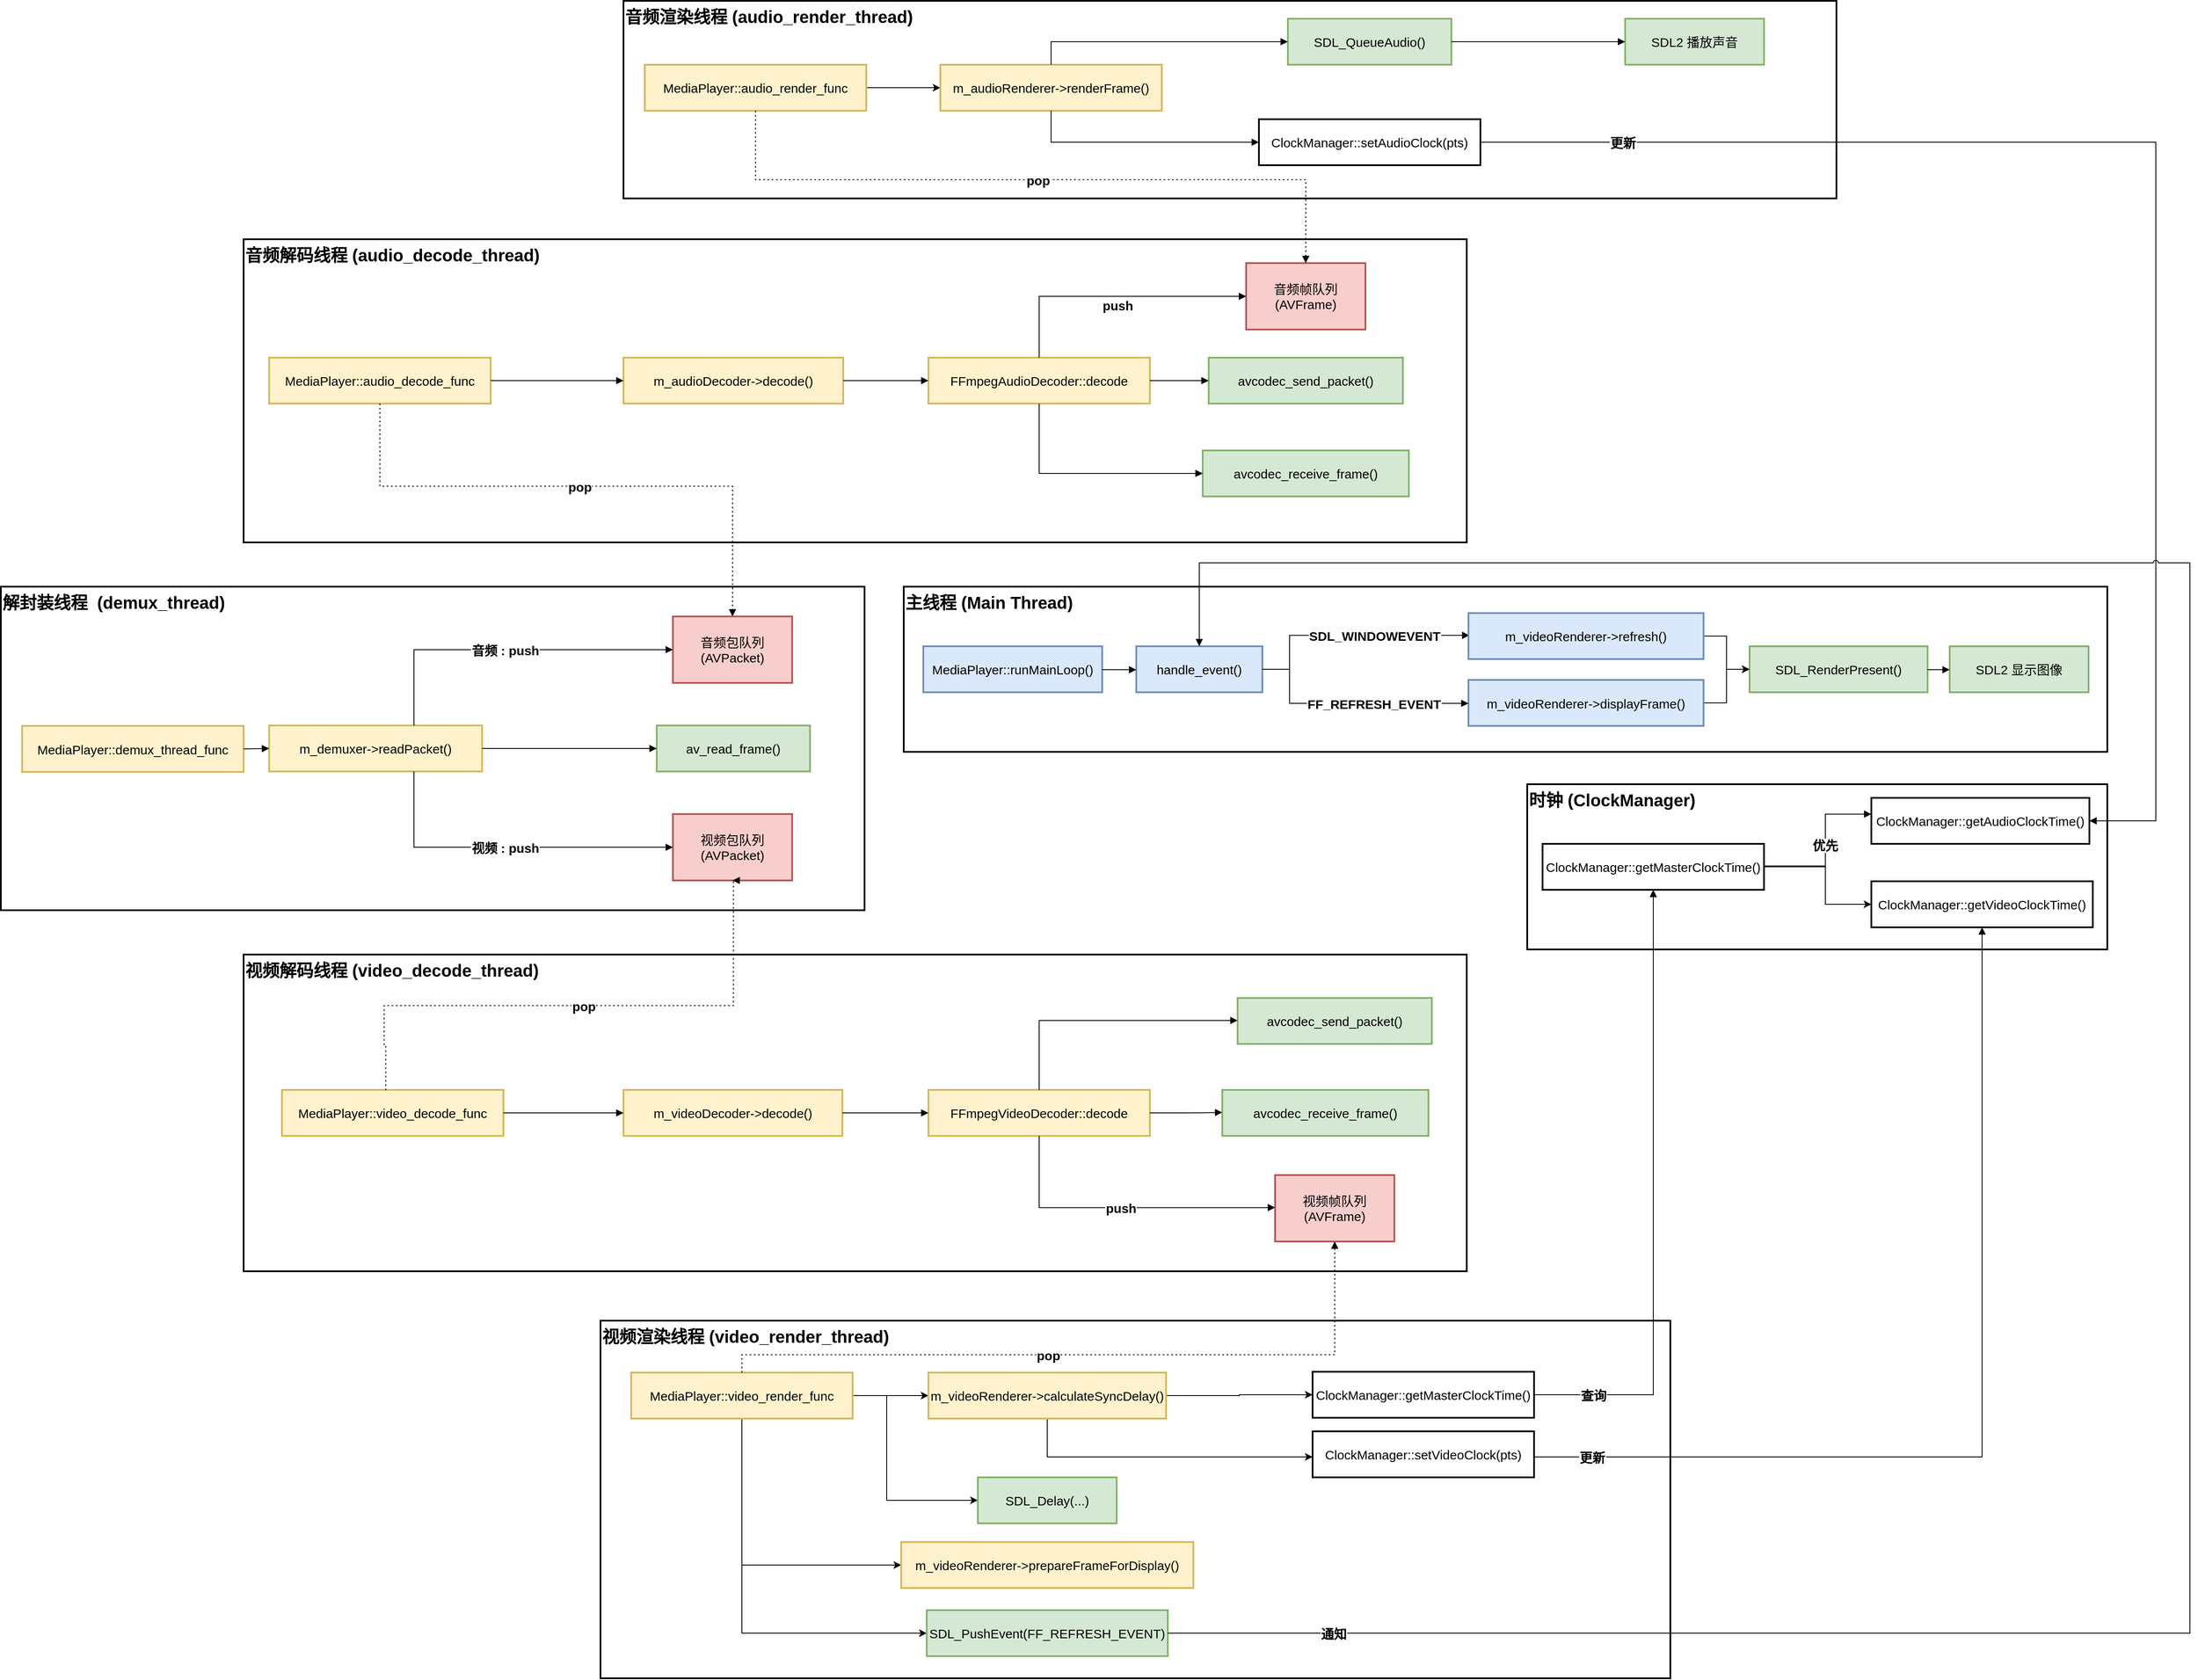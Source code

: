 <mxfile version="27.0.9">
  <diagram id="mOH2bGfiGYrDOPvBgQ04" name="第 1 页">
    <mxGraphModel dx="1678" dy="1018" grid="1" gridSize="10" guides="1" tooltips="1" connect="1" arrows="1" fold="1" page="1" pageScale="1" pageWidth="1654" pageHeight="1169" math="0" shadow="0">
      <root>
        <mxCell id="0" />
        <mxCell id="1" parent="0" />
        <mxCell id="Y9FA6-j31RlSqvjg9tpd-71" value="视频渲染线程 (video_render_thread)" style="whiteSpace=wrap;strokeWidth=2;fontStyle=1;align=left;verticalAlign=top;fontSize=20;" parent="1" vertex="1">
          <mxGeometry x="904" y="1640" width="1256" height="420" as="geometry" />
        </mxCell>
        <mxCell id="Y9FA6-j31RlSqvjg9tpd-69" value="时钟 (ClockManager)" style="whiteSpace=wrap;strokeWidth=2;fontStyle=1;align=left;verticalAlign=top;fontSize=20;" parent="1" vertex="1">
          <mxGeometry x="1992" y="1010" width="681" height="194" as="geometry" />
        </mxCell>
        <mxCell id="xBuwvO9kdHkT1dGFAZ6s-101" value="主线程 (Main Thread)" style="whiteSpace=wrap;strokeWidth=2;fontStyle=1;align=left;verticalAlign=top;fontSize=20;" vertex="1" parent="1">
          <mxGeometry x="1260" y="778" width="1413" height="194" as="geometry" />
        </mxCell>
        <mxCell id="Y9FA6-j31RlSqvjg9tpd-70" value="音频渲染线程 (audio_render_thread)" style="whiteSpace=wrap;strokeWidth=2;fontStyle=1;align=left;verticalAlign=top;fontSize=20;" parent="1" vertex="1">
          <mxGeometry x="931" y="90" width="1424" height="232" as="geometry" />
        </mxCell>
        <mxCell id="Y9FA6-j31RlSqvjg9tpd-72" value="音频解码线程 (audio_decode_thread)" style="whiteSpace=wrap;strokeWidth=2;align=left;verticalAlign=top;fontStyle=1;fontSize=20;" parent="1" vertex="1">
          <mxGeometry x="485" y="370" width="1436" height="356" as="geometry" />
        </mxCell>
        <mxCell id="Y9FA6-j31RlSqvjg9tpd-73" value="视频解码线程 (video_decode_thread)" style="whiteSpace=wrap;strokeWidth=2;fontStyle=1;align=left;verticalAlign=top;fontSize=20;" parent="1" vertex="1">
          <mxGeometry x="485" y="1210" width="1436" height="372" as="geometry" />
        </mxCell>
        <mxCell id="Y9FA6-j31RlSqvjg9tpd-74" value="解封装线程  (demux_thread)" style="whiteSpace=wrap;strokeWidth=2;align=left;verticalAlign=top;fontStyle=1;fontSize=20;" parent="1" vertex="1">
          <mxGeometry x="200" y="778" width="1014" height="380" as="geometry" />
        </mxCell>
        <mxCell id="Y9FA6-j31RlSqvjg9tpd-75" value="MediaPlayer::demux_thread_func" style="whiteSpace=wrap;strokeWidth=2;fontSize=15;fillColor=#fff2cc;strokeColor=#d6b656;" parent="1" vertex="1">
          <mxGeometry x="225" y="941.5" width="260" height="54" as="geometry" />
        </mxCell>
        <mxCell id="Y9FA6-j31RlSqvjg9tpd-76" value="m_demuxer-&gt;readPacket()" style="whiteSpace=wrap;strokeWidth=2;fontSize=15;fillColor=#fff2cc;strokeColor=#d6b656;" parent="1" vertex="1">
          <mxGeometry x="515" y="941" width="250" height="54" as="geometry" />
        </mxCell>
        <mxCell id="Y9FA6-j31RlSqvjg9tpd-77" value="音频包队列&#xa;(AVPacket)" style="whiteSpace=wrap;strokeWidth=2;fontSize=15;fillColor=#f8cecc;strokeColor=#b85450;" parent="1" vertex="1">
          <mxGeometry x="989" y="813" width="140" height="78" as="geometry" />
        </mxCell>
        <mxCell id="Y9FA6-j31RlSqvjg9tpd-78" value="av_read_frame()" style="whiteSpace=wrap;strokeWidth=2;fontSize=15;fillColor=#d5e8d4;strokeColor=#82b366;" parent="1" vertex="1">
          <mxGeometry x="970" y="941" width="180" height="54" as="geometry" />
        </mxCell>
        <mxCell id="Y9FA6-j31RlSqvjg9tpd-79" value="视频包队列&#xa;(AVPacket)" style="whiteSpace=wrap;strokeWidth=2;fontSize=15;fillColor=#f8cecc;strokeColor=#b85450;" parent="1" vertex="1">
          <mxGeometry x="989" y="1045" width="140" height="78" as="geometry" />
        </mxCell>
        <mxCell id="Y9FA6-j31RlSqvjg9tpd-80" value="MediaPlayer::video_decode_func" style="whiteSpace=wrap;strokeWidth=2;fontSize=15;fillColor=#fff2cc;strokeColor=#d6b656;" parent="1" vertex="1">
          <mxGeometry x="530" y="1369" width="260" height="54" as="geometry" />
        </mxCell>
        <mxCell id="Y9FA6-j31RlSqvjg9tpd-81" value="m_videoDecoder-&gt;decode()" style="whiteSpace=wrap;strokeWidth=2;fontSize=15;fillColor=#fff2cc;strokeColor=#d6b656;" parent="1" vertex="1">
          <mxGeometry x="931" y="1369" width="257" height="54" as="geometry" />
        </mxCell>
        <mxCell id="Y9FA6-j31RlSqvjg9tpd-82" value="FFmpegVideoDecoder::decode" style="whiteSpace=wrap;strokeWidth=2;fontSize=15;fillColor=#fff2cc;strokeColor=#d6b656;" parent="1" vertex="1">
          <mxGeometry x="1289" y="1369" width="260" height="54" as="geometry" />
        </mxCell>
        <mxCell id="Y9FA6-j31RlSqvjg9tpd-83" value="avcodec_send_packet()" style="whiteSpace=wrap;strokeWidth=2;fontSize=15;fillColor=#d5e8d4;strokeColor=#82b366;" parent="1" vertex="1">
          <mxGeometry x="1652" y="1261" width="228" height="54" as="geometry" />
        </mxCell>
        <mxCell id="Y9FA6-j31RlSqvjg9tpd-84" value="avcodec_receive_frame()" style="whiteSpace=wrap;strokeWidth=2;fontSize=15;fillColor=#d5e8d4;strokeColor=#82b366;" parent="1" vertex="1">
          <mxGeometry x="1634" y="1369" width="242" height="54" as="geometry" />
        </mxCell>
        <mxCell id="Y9FA6-j31RlSqvjg9tpd-85" value="视频帧队列&#xa;(AVFrame)" style="whiteSpace=wrap;strokeWidth=2;fontSize=15;fillColor=#f8cecc;strokeColor=#b85450;" parent="1" vertex="1">
          <mxGeometry x="1696" y="1469" width="140" height="78" as="geometry" />
        </mxCell>
        <mxCell id="Y9FA6-j31RlSqvjg9tpd-86" value="MediaPlayer::audio_decode_func" style="whiteSpace=wrap;strokeWidth=2;fontSize=15;fillColor=#fff2cc;strokeColor=#d6b656;" parent="1" vertex="1">
          <mxGeometry x="515" y="509" width="260" height="54" as="geometry" />
        </mxCell>
        <mxCell id="Y9FA6-j31RlSqvjg9tpd-87" value="m_audioDecoder-&gt;decode()" style="whiteSpace=wrap;strokeWidth=2;fontSize=15;fillColor=#fff2cc;strokeColor=#d6b656;" parent="1" vertex="1">
          <mxGeometry x="931" y="509" width="258" height="54" as="geometry" />
        </mxCell>
        <mxCell id="Y9FA6-j31RlSqvjg9tpd-88" value="FFmpegAudioDecoder::decode" style="whiteSpace=wrap;strokeWidth=2;fontSize=15;fillColor=#fff2cc;strokeColor=#d6b656;" parent="1" vertex="1">
          <mxGeometry x="1289" y="509" width="260" height="54" as="geometry" />
        </mxCell>
        <mxCell id="Y9FA6-j31RlSqvjg9tpd-89" value="avcodec_send_packet()" style="whiteSpace=wrap;strokeWidth=2;fontSize=15;fillColor=#d5e8d4;strokeColor=#82b366;" parent="1" vertex="1">
          <mxGeometry x="1618" y="509" width="228" height="54" as="geometry" />
        </mxCell>
        <mxCell id="Y9FA6-j31RlSqvjg9tpd-90" value="avcodec_receive_frame()" style="whiteSpace=wrap;strokeWidth=2;fontSize=15;fillColor=#d5e8d4;strokeColor=#82b366;" parent="1" vertex="1">
          <mxGeometry x="1611" y="618" width="242" height="54" as="geometry" />
        </mxCell>
        <mxCell id="Y9FA6-j31RlSqvjg9tpd-91" value="音频帧队列&#xa;(AVFrame)" style="whiteSpace=wrap;strokeWidth=2;fontSize=15;fillColor=#f8cecc;strokeColor=#b85450;" parent="1" vertex="1">
          <mxGeometry x="1662" y="398" width="140" height="78" as="geometry" />
        </mxCell>
        <mxCell id="xBuwvO9kdHkT1dGFAZ6s-90" style="edgeStyle=orthogonalEdgeStyle;rounded=0;orthogonalLoop=1;jettySize=auto;html=1;" edge="1" parent="1" source="Y9FA6-j31RlSqvjg9tpd-92" target="Y9FA6-j31RlSqvjg9tpd-93">
          <mxGeometry relative="1" as="geometry">
            <Array as="points">
              <mxPoint x="1240" y="1728" />
              <mxPoint x="1240" y="1728" />
            </Array>
          </mxGeometry>
        </mxCell>
        <mxCell id="xBuwvO9kdHkT1dGFAZ6s-97" style="edgeStyle=orthogonalEdgeStyle;rounded=0;orthogonalLoop=1;jettySize=auto;html=1;entryX=0;entryY=0.5;entryDx=0;entryDy=0;" edge="1" parent="1" source="Y9FA6-j31RlSqvjg9tpd-92" target="Y9FA6-j31RlSqvjg9tpd-95">
          <mxGeometry relative="1" as="geometry">
            <Array as="points">
              <mxPoint x="1240" y="1728" />
              <mxPoint x="1240" y="1851" />
            </Array>
          </mxGeometry>
        </mxCell>
        <mxCell id="xBuwvO9kdHkT1dGFAZ6s-99" style="edgeStyle=orthogonalEdgeStyle;rounded=0;orthogonalLoop=1;jettySize=auto;html=1;entryX=0;entryY=0.5;entryDx=0;entryDy=0;" edge="1" parent="1" source="Y9FA6-j31RlSqvjg9tpd-92" target="xBuwvO9kdHkT1dGFAZ6s-98">
          <mxGeometry relative="1" as="geometry">
            <Array as="points">
              <mxPoint x="1070" y="1927" />
            </Array>
          </mxGeometry>
        </mxCell>
        <mxCell id="xBuwvO9kdHkT1dGFAZ6s-100" style="edgeStyle=orthogonalEdgeStyle;rounded=0;orthogonalLoop=1;jettySize=auto;html=1;entryX=0;entryY=0.5;entryDx=0;entryDy=0;" edge="1" parent="1" source="Y9FA6-j31RlSqvjg9tpd-92" target="Y9FA6-j31RlSqvjg9tpd-97">
          <mxGeometry relative="1" as="geometry">
            <Array as="points">
              <mxPoint x="1070" y="2007" />
            </Array>
          </mxGeometry>
        </mxCell>
        <mxCell id="Y9FA6-j31RlSqvjg9tpd-92" value="MediaPlayer::video_render_func" style="whiteSpace=wrap;strokeWidth=2;fontSize=15;fillColor=#fff2cc;strokeColor=#d6b656;" parent="1" vertex="1">
          <mxGeometry x="940" y="1701" width="260" height="54" as="geometry" />
        </mxCell>
        <mxCell id="xBuwvO9kdHkT1dGFAZ6s-94" style="edgeStyle=orthogonalEdgeStyle;rounded=0;orthogonalLoop=1;jettySize=auto;html=1;" edge="1" parent="1" source="Y9FA6-j31RlSqvjg9tpd-93" target="xBuwvO9kdHkT1dGFAZ6s-86">
          <mxGeometry relative="1" as="geometry">
            <Array as="points">
              <mxPoint x="1429" y="1800" />
            </Array>
          </mxGeometry>
        </mxCell>
        <mxCell id="xBuwvO9kdHkT1dGFAZ6s-126" style="edgeStyle=orthogonalEdgeStyle;rounded=0;orthogonalLoop=1;jettySize=auto;html=1;" edge="1" parent="1" source="Y9FA6-j31RlSqvjg9tpd-93" target="Y9FA6-j31RlSqvjg9tpd-94">
          <mxGeometry relative="1" as="geometry" />
        </mxCell>
        <mxCell id="Y9FA6-j31RlSqvjg9tpd-93" value="m_videoRenderer-&gt;calculateSyncDelay()" style="whiteSpace=wrap;strokeWidth=2;fontSize=15;fillColor=#fff2cc;strokeColor=#d6b656;" parent="1" vertex="1">
          <mxGeometry x="1289" y="1701" width="279" height="54" as="geometry" />
        </mxCell>
        <mxCell id="Y9FA6-j31RlSqvjg9tpd-94" value="ClockManager::getMasterClockTime()" style="whiteSpace=wrap;strokeWidth=2;fontSize=15;" parent="1" vertex="1">
          <mxGeometry x="1740" y="1700" width="260" height="54" as="geometry" />
        </mxCell>
        <mxCell id="Y9FA6-j31RlSqvjg9tpd-95" value="SDL_Delay(...)" style="whiteSpace=wrap;strokeWidth=2;fontSize=15;fillColor=#d5e8d4;strokeColor=#82b366;" parent="1" vertex="1">
          <mxGeometry x="1347" y="1824" width="163" height="54" as="geometry" />
        </mxCell>
        <mxCell id="Y9FA6-j31RlSqvjg9tpd-96" value="SDL_RenderPresent()" style="whiteSpace=wrap;strokeWidth=2;fontSize=15;fillColor=#d5e8d4;strokeColor=#82b366;" parent="1" vertex="1">
          <mxGeometry x="2253" y="848" width="209" height="54" as="geometry" />
        </mxCell>
        <mxCell id="Y9FA6-j31RlSqvjg9tpd-97" value="SDL_PushEvent(FF_REFRESH_EVENT)" style="whiteSpace=wrap;strokeWidth=2;fontSize=15;fillColor=#d5e8d4;strokeColor=#82b366;" parent="1" vertex="1">
          <mxGeometry x="1287" y="1980" width="283" height="54" as="geometry" />
        </mxCell>
        <mxCell id="Y9FA6-j31RlSqvjg9tpd-98" value="SDL2 显示图像" style="whiteSpace=wrap;strokeWidth=2;fontSize=15;fillColor=#d5e8d4;strokeColor=#82b366;" parent="1" vertex="1">
          <mxGeometry x="2488" y="848" width="163" height="54" as="geometry" />
        </mxCell>
        <mxCell id="Y9FA6-j31RlSqvjg9tpd-139" style="edgeStyle=orthogonalEdgeStyle;rounded=0;orthogonalLoop=1;jettySize=auto;html=1;" parent="1" source="Y9FA6-j31RlSqvjg9tpd-99" target="Y9FA6-j31RlSqvjg9tpd-100" edge="1">
          <mxGeometry relative="1" as="geometry" />
        </mxCell>
        <mxCell id="Y9FA6-j31RlSqvjg9tpd-99" value="MediaPlayer::audio_render_func" style="whiteSpace=wrap;strokeWidth=2;fontSize=15;fillColor=#fff2cc;strokeColor=#d6b656;" parent="1" vertex="1">
          <mxGeometry x="956" y="165" width="260" height="54" as="geometry" />
        </mxCell>
        <mxCell id="Y9FA6-j31RlSqvjg9tpd-100" value="m_audioRenderer-&gt;renderFrame()" style="whiteSpace=wrap;strokeWidth=2;fontSize=15;fillColor=#fff2cc;strokeColor=#d6b656;" parent="1" vertex="1">
          <mxGeometry x="1303" y="165" width="260" height="54" as="geometry" />
        </mxCell>
        <mxCell id="Y9FA6-j31RlSqvjg9tpd-101" value="ClockManager::setAudioClock(pts)" style="whiteSpace=wrap;strokeWidth=2;fontSize=15;" parent="1" vertex="1">
          <mxGeometry x="1677" y="229" width="260" height="54" as="geometry" />
        </mxCell>
        <mxCell id="Y9FA6-j31RlSqvjg9tpd-102" value="SDL_QueueAudio()" style="whiteSpace=wrap;strokeWidth=2;fontSize=15;fillColor=#d5e8d4;strokeColor=#82b366;" parent="1" vertex="1">
          <mxGeometry x="1711" y="111" width="192" height="54" as="geometry" />
        </mxCell>
        <mxCell id="Y9FA6-j31RlSqvjg9tpd-103" value="SDL2 播放声音" style="whiteSpace=wrap;strokeWidth=2;fontSize=15;fillColor=#d5e8d4;strokeColor=#82b366;" parent="1" vertex="1">
          <mxGeometry x="2107" y="111" width="163" height="54" as="geometry" />
        </mxCell>
        <mxCell id="xBuwvO9kdHkT1dGFAZ6s-123" style="edgeStyle=orthogonalEdgeStyle;rounded=0;orthogonalLoop=1;jettySize=auto;html=1;" edge="1" parent="1" source="Y9FA6-j31RlSqvjg9tpd-104" target="xBuwvO9kdHkT1dGFAZ6s-89">
          <mxGeometry relative="1" as="geometry">
            <Array as="points">
              <mxPoint x="2342" y="1107" />
              <mxPoint x="2342" y="1151" />
            </Array>
          </mxGeometry>
        </mxCell>
        <mxCell id="Y9FA6-j31RlSqvjg9tpd-104" value="ClockManager::getMasterClockTime()" style="whiteSpace=wrap;strokeWidth=2;fontSize=15;" parent="1" vertex="1">
          <mxGeometry x="2010" y="1080" width="260" height="54" as="geometry" />
        </mxCell>
        <mxCell id="Y9FA6-j31RlSqvjg9tpd-105" value="ClockManager::getAudioClockTime()" style="whiteSpace=wrap;strokeWidth=2;fontSize=15;" parent="1" vertex="1">
          <mxGeometry x="2396" y="1026" width="256" height="54" as="geometry" />
        </mxCell>
        <mxCell id="Y9FA6-j31RlSqvjg9tpd-106" value="" style="curved=1;startArrow=none;endArrow=block;exitX=1;exitY=0.5;entryX=0;entryY=0.5;rounded=0;" parent="1" source="Y9FA6-j31RlSqvjg9tpd-75" target="Y9FA6-j31RlSqvjg9tpd-76" edge="1">
          <mxGeometry relative="1" as="geometry">
            <Array as="points" />
          </mxGeometry>
        </mxCell>
        <mxCell id="Y9FA6-j31RlSqvjg9tpd-107" value="音频 : push" style="startArrow=none;endArrow=block;exitX=0.68;exitY=0;entryX=0;entryY=0.5;rounded=0;fontSize=15;fontStyle=1;edgeStyle=orthogonalEdgeStyle;" parent="1" source="Y9FA6-j31RlSqvjg9tpd-76" target="Y9FA6-j31RlSqvjg9tpd-77" edge="1">
          <mxGeometry relative="1" as="geometry" />
        </mxCell>
        <mxCell id="Y9FA6-j31RlSqvjg9tpd-108" value="" style="curved=1;startArrow=none;endArrow=block;exitX=1;exitY=0.5;entryX=0;entryY=0.5;rounded=0;" parent="1" source="Y9FA6-j31RlSqvjg9tpd-76" target="Y9FA6-j31RlSqvjg9tpd-78" edge="1">
          <mxGeometry relative="1" as="geometry">
            <Array as="points" />
          </mxGeometry>
        </mxCell>
        <mxCell id="Y9FA6-j31RlSqvjg9tpd-109" value="视频 : push" style="startArrow=none;endArrow=block;exitX=0.68;exitY=1;entryX=0;entryY=0.5;rounded=0;fontSize=15;fontStyle=1;edgeStyle=orthogonalEdgeStyle;" parent="1" source="Y9FA6-j31RlSqvjg9tpd-76" target="Y9FA6-j31RlSqvjg9tpd-79" edge="1">
          <mxGeometry relative="1" as="geometry" />
        </mxCell>
        <mxCell id="Y9FA6-j31RlSqvjg9tpd-110" value="pop" style="dashed=1;dashPattern=2 3;startArrow=none;endArrow=block;exitX=0.469;exitY=0.007;entryX=0.5;entryY=1;rounded=0;edgeStyle=orthogonalEdgeStyle;strokeWidth=1;entryDx=0;entryDy=0;fontSize=15;fontStyle=1;exitDx=0;exitDy=0;exitPerimeter=0;" parent="1" source="Y9FA6-j31RlSqvjg9tpd-80" target="Y9FA6-j31RlSqvjg9tpd-79" edge="1">
          <mxGeometry x="0.019" relative="1" as="geometry">
            <Array as="points">
              <mxPoint x="652" y="1317" />
              <mxPoint x="650" y="1317" />
              <mxPoint x="650" y="1270" />
              <mxPoint x="1060" y="1270" />
            </Array>
            <mxPoint as="offset" />
          </mxGeometry>
        </mxCell>
        <mxCell id="Y9FA6-j31RlSqvjg9tpd-111" value="" style="startArrow=none;endArrow=block;exitX=1;exitY=0.5;entryX=0;entryY=0.5;rounded=0;exitDx=0;exitDy=0;edgeStyle=orthogonalEdgeStyle;" parent="1" source="Y9FA6-j31RlSqvjg9tpd-80" target="Y9FA6-j31RlSqvjg9tpd-81" edge="1">
          <mxGeometry relative="1" as="geometry" />
        </mxCell>
        <mxCell id="Y9FA6-j31RlSqvjg9tpd-112" value="" style="curved=1;startArrow=none;endArrow=block;exitX=1;exitY=0.5;entryX=0;entryY=0.5;rounded=0;" parent="1" source="Y9FA6-j31RlSqvjg9tpd-81" target="Y9FA6-j31RlSqvjg9tpd-82" edge="1">
          <mxGeometry relative="1" as="geometry">
            <Array as="points" />
          </mxGeometry>
        </mxCell>
        <mxCell id="Y9FA6-j31RlSqvjg9tpd-113" value="" style="startArrow=none;endArrow=block;exitX=0.5;exitY=0;entryX=0;entryY=0.49;rounded=0;edgeStyle=orthogonalEdgeStyle;exitDx=0;exitDy=0;" parent="1" source="Y9FA6-j31RlSqvjg9tpd-82" target="Y9FA6-j31RlSqvjg9tpd-83" edge="1">
          <mxGeometry relative="1" as="geometry" />
        </mxCell>
        <mxCell id="Y9FA6-j31RlSqvjg9tpd-114" value="" style="startArrow=none;endArrow=block;exitX=1;exitY=0.5;entryX=0;entryY=0.49;rounded=0;edgeStyle=orthogonalEdgeStyle;exitDx=0;exitDy=0;" parent="1" source="Y9FA6-j31RlSqvjg9tpd-82" target="Y9FA6-j31RlSqvjg9tpd-84" edge="1">
          <mxGeometry relative="1" as="geometry" />
        </mxCell>
        <mxCell id="Y9FA6-j31RlSqvjg9tpd-115" value="push" style="startArrow=none;endArrow=block;exitX=0.5;exitY=1;entryX=0;entryY=0.49;rounded=0;fontSize=15;fontStyle=1;edgeStyle=orthogonalEdgeStyle;exitDx=0;exitDy=0;" parent="1" source="Y9FA6-j31RlSqvjg9tpd-82" target="Y9FA6-j31RlSqvjg9tpd-85" edge="1">
          <mxGeometry relative="1" as="geometry" />
        </mxCell>
        <mxCell id="Y9FA6-j31RlSqvjg9tpd-116" value="pop" style="dashed=1;dashPattern=2 3;startArrow=none;endArrow=block;exitX=0.5;exitY=1;rounded=0;edgeStyle=orthogonalEdgeStyle;strokeWidth=1;exitDx=0;exitDy=0;fontSize=15;fontStyle=1" parent="1" source="Y9FA6-j31RlSqvjg9tpd-86" target="Y9FA6-j31RlSqvjg9tpd-77" edge="1">
          <mxGeometry relative="1" as="geometry">
            <Array as="points">
              <mxPoint x="645" y="660" />
              <mxPoint x="1059" y="660" />
            </Array>
          </mxGeometry>
        </mxCell>
        <mxCell id="Y9FA6-j31RlSqvjg9tpd-117" value="" style="curved=1;startArrow=none;endArrow=block;exitX=1;exitY=0.5;entryX=0;entryY=0.5;rounded=0;exitDx=0;exitDy=0;" parent="1" source="Y9FA6-j31RlSqvjg9tpd-86" target="Y9FA6-j31RlSqvjg9tpd-87" edge="1">
          <mxGeometry relative="1" as="geometry">
            <Array as="points">
              <mxPoint x="837" y="536" />
            </Array>
          </mxGeometry>
        </mxCell>
        <mxCell id="Y9FA6-j31RlSqvjg9tpd-118" value="" style="curved=1;startArrow=none;endArrow=block;exitX=1;exitY=0.5;entryX=0;entryY=0.5;rounded=0;" parent="1" source="Y9FA6-j31RlSqvjg9tpd-87" target="Y9FA6-j31RlSqvjg9tpd-88" edge="1">
          <mxGeometry relative="1" as="geometry">
            <Array as="points" />
          </mxGeometry>
        </mxCell>
        <mxCell id="Y9FA6-j31RlSqvjg9tpd-119" value="" style="curved=1;startArrow=none;endArrow=block;exitX=1;exitY=0.5;entryX=0;entryY=0.5;rounded=0;exitDx=0;exitDy=0;" parent="1" source="Y9FA6-j31RlSqvjg9tpd-88" target="Y9FA6-j31RlSqvjg9tpd-89" edge="1">
          <mxGeometry relative="1" as="geometry">
            <Array as="points" />
          </mxGeometry>
        </mxCell>
        <mxCell id="Y9FA6-j31RlSqvjg9tpd-120" value="" style="startArrow=none;endArrow=block;exitX=0.5;exitY=1;entryX=0;entryY=0.5;rounded=0;exitDx=0;exitDy=0;edgeStyle=orthogonalEdgeStyle;" parent="1" source="Y9FA6-j31RlSqvjg9tpd-88" target="Y9FA6-j31RlSqvjg9tpd-90" edge="1">
          <mxGeometry relative="1" as="geometry" />
        </mxCell>
        <mxCell id="Y9FA6-j31RlSqvjg9tpd-121" value="push" style="startArrow=none;endArrow=block;exitX=0.5;exitY=0;entryX=0;entryY=0.5;rounded=0;exitDx=0;exitDy=0;fontSize=15;fontStyle=1;edgeStyle=orthogonalEdgeStyle;" parent="1" source="Y9FA6-j31RlSqvjg9tpd-88" target="Y9FA6-j31RlSqvjg9tpd-91" edge="1">
          <mxGeometry x="0.044" y="-10" relative="1" as="geometry">
            <mxPoint as="offset" />
          </mxGeometry>
        </mxCell>
        <mxCell id="Y9FA6-j31RlSqvjg9tpd-122" value="pop" style="dashed=1;dashPattern=2 3;startArrow=none;endArrow=block;exitX=0.5;exitY=0;entryX=0.5;entryY=1;rounded=0;fontSize=15;fontStyle=1;edgeStyle=orthogonalEdgeStyle;exitDx=0;exitDy=0;entryDx=0;entryDy=0;" parent="1" source="Y9FA6-j31RlSqvjg9tpd-92" target="Y9FA6-j31RlSqvjg9tpd-85" edge="1">
          <mxGeometry x="-0.103" relative="1" as="geometry">
            <Array as="points">
              <mxPoint x="1070" y="1680" />
              <mxPoint x="1766" y="1680" />
            </Array>
            <mxPoint as="offset" />
          </mxGeometry>
        </mxCell>
        <mxCell id="Y9FA6-j31RlSqvjg9tpd-128" value="" style="curved=1;startArrow=none;endArrow=block;exitX=1;exitY=0.51;entryX=0;entryY=0.51;rounded=0;" parent="1" source="Y9FA6-j31RlSqvjg9tpd-96" target="Y9FA6-j31RlSqvjg9tpd-98" edge="1">
          <mxGeometry relative="1" as="geometry">
            <Array as="points" />
          </mxGeometry>
        </mxCell>
        <mxCell id="Y9FA6-j31RlSqvjg9tpd-129" value="pop" style="dashed=1;dashPattern=2 3;startArrow=none;endArrow=block;exitX=0.5;exitY=1;rounded=0;edgeStyle=orthogonalEdgeStyle;fontSize=15;exitDx=0;exitDy=0;fontStyle=1" parent="1" source="Y9FA6-j31RlSqvjg9tpd-99" target="Y9FA6-j31RlSqvjg9tpd-91" edge="1">
          <mxGeometry x="0.001" relative="1" as="geometry">
            <Array as="points">
              <mxPoint x="1086" y="300" />
              <mxPoint x="1732" y="300" />
            </Array>
            <mxPoint x="1732" y="430" as="targetPoint" />
            <mxPoint as="offset" />
          </mxGeometry>
        </mxCell>
        <mxCell id="Y9FA6-j31RlSqvjg9tpd-131" value="" style="startArrow=none;endArrow=block;exitX=0.5;exitY=1;entryX=0;entryY=0.5;rounded=0;edgeStyle=orthogonalEdgeStyle;exitDx=0;exitDy=0;" parent="1" source="Y9FA6-j31RlSqvjg9tpd-100" target="Y9FA6-j31RlSqvjg9tpd-101" edge="1">
          <mxGeometry relative="1" as="geometry" />
        </mxCell>
        <mxCell id="Y9FA6-j31RlSqvjg9tpd-132" value="" style="startArrow=none;endArrow=block;exitX=0.5;exitY=0;entryX=0;entryY=0.5;rounded=0;exitDx=0;exitDy=0;edgeStyle=orthogonalEdgeStyle;" parent="1" source="Y9FA6-j31RlSqvjg9tpd-100" target="Y9FA6-j31RlSqvjg9tpd-102" edge="1">
          <mxGeometry relative="1" as="geometry" />
        </mxCell>
        <mxCell id="Y9FA6-j31RlSqvjg9tpd-133" value="" style="curved=1;startArrow=none;endArrow=block;exitX=1;exitY=0.5;entryX=0;entryY=0.5;rounded=0;" parent="1" source="Y9FA6-j31RlSqvjg9tpd-102" target="Y9FA6-j31RlSqvjg9tpd-103" edge="1">
          <mxGeometry relative="1" as="geometry">
            <Array as="points" />
          </mxGeometry>
        </mxCell>
        <mxCell id="Y9FA6-j31RlSqvjg9tpd-135" value="查询" style="startArrow=none;endArrow=block;exitX=1;exitY=0.5;rounded=0;edgeStyle=orthogonalEdgeStyle;strokeWidth=1;exitDx=0;exitDy=0;fontSize=15;fontStyle=1;entryX=0.5;entryY=1;entryDx=0;entryDy=0;" parent="1" source="Y9FA6-j31RlSqvjg9tpd-94" target="Y9FA6-j31RlSqvjg9tpd-104" edge="1">
          <mxGeometry x="-0.809" relative="1" as="geometry">
            <Array as="points">
              <mxPoint x="2140" y="1727" />
            </Array>
            <mxPoint as="offset" />
          </mxGeometry>
        </mxCell>
        <mxCell id="Y9FA6-j31RlSqvjg9tpd-136" value="更新" style="startArrow=none;endArrow=block;exitX=1;exitY=0.5;rounded=0;fontSize=15;fontStyle=1;edgeStyle=orthogonalEdgeStyle;entryX=1;entryY=0.5;entryDx=0;entryDy=0;" parent="1" source="Y9FA6-j31RlSqvjg9tpd-101" target="Y9FA6-j31RlSqvjg9tpd-105" edge="1">
          <mxGeometry x="-0.799" relative="1" as="geometry">
            <mxPoint as="offset" />
            <mxPoint x="2660" y="1050" as="targetPoint" />
            <Array as="points">
              <mxPoint x="2730" y="256" />
              <mxPoint x="2730" y="1053" />
            </Array>
          </mxGeometry>
        </mxCell>
        <mxCell id="xBuwvO9kdHkT1dGFAZ6s-86" value="ClockManager::setVideoClock(pts)" style="whiteSpace=wrap;strokeWidth=2;fontSize=15;" vertex="1" parent="1">
          <mxGeometry x="1740" y="1770" width="260" height="54" as="geometry" />
        </mxCell>
        <mxCell id="xBuwvO9kdHkT1dGFAZ6s-89" value="ClockManager::getVideoClockTime()" style="whiteSpace=wrap;strokeWidth=2;fontSize=15;" vertex="1" parent="1">
          <mxGeometry x="2396" y="1124" width="260" height="54" as="geometry" />
        </mxCell>
        <mxCell id="xBuwvO9kdHkT1dGFAZ6s-98" value="m_videoRenderer-&gt;prepareFrameForDisplay()" style="whiteSpace=wrap;strokeWidth=2;fontSize=15;fillColor=#fff2cc;strokeColor=#d6b656;" vertex="1" parent="1">
          <mxGeometry x="1257" y="1900" width="343" height="54" as="geometry" />
        </mxCell>
        <mxCell id="xBuwvO9kdHkT1dGFAZ6s-102" value="MediaPlayer::runMainLoop()" style="whiteSpace=wrap;strokeWidth=2;fontSize=15;fillColor=#dae8fc;strokeColor=#6c8ebf;" vertex="1" parent="1">
          <mxGeometry x="1283" y="848" width="210" height="54" as="geometry" />
        </mxCell>
        <mxCell id="xBuwvO9kdHkT1dGFAZ6s-103" value="handle_event()" style="whiteSpace=wrap;strokeWidth=2;fontSize=15;fillColor=#dae8fc;strokeColor=#6c8ebf;" vertex="1" parent="1">
          <mxGeometry x="1533" y="848" width="148" height="54" as="geometry" />
        </mxCell>
        <mxCell id="xBuwvO9kdHkT1dGFAZ6s-104" value="" style="curved=1;startArrow=none;endArrow=block;exitX=1;exitY=0.51;entryX=0;entryY=0.51;rounded=0;" edge="1" parent="1" source="xBuwvO9kdHkT1dGFAZ6s-102" target="xBuwvO9kdHkT1dGFAZ6s-103">
          <mxGeometry relative="1" as="geometry">
            <Array as="points" />
          </mxGeometry>
        </mxCell>
        <mxCell id="xBuwvO9kdHkT1dGFAZ6s-117" style="edgeStyle=orthogonalEdgeStyle;rounded=0;orthogonalLoop=1;jettySize=auto;html=1;" edge="1" parent="1" source="xBuwvO9kdHkT1dGFAZ6s-106" target="Y9FA6-j31RlSqvjg9tpd-96">
          <mxGeometry relative="1" as="geometry" />
        </mxCell>
        <mxCell id="xBuwvO9kdHkT1dGFAZ6s-106" value="m_videoRenderer-&gt;displayFrame()" style="whiteSpace=wrap;strokeWidth=2;fontSize=15;fillColor=#dae8fc;strokeColor=#6c8ebf;" vertex="1" parent="1">
          <mxGeometry x="1923" y="887.5" width="276" height="54" as="geometry" />
        </mxCell>
        <mxCell id="xBuwvO9kdHkT1dGFAZ6s-110" value="SDL_WINDOWEVENT" style="startArrow=none;endArrow=block;rounded=0;edgeStyle=orthogonalEdgeStyle;strokeWidth=1;fontSize=15;fontStyle=1;entryX=0.004;entryY=0.484;entryDx=0;entryDy=0;entryPerimeter=0;" edge="1" parent="1" source="xBuwvO9kdHkT1dGFAZ6s-103" target="xBuwvO9kdHkT1dGFAZ6s-112">
          <mxGeometry x="0.215" relative="1" as="geometry">
            <Array as="points">
              <mxPoint x="1713" y="875" />
              <mxPoint x="1713" y="835" />
            </Array>
            <mxPoint as="offset" />
            <mxPoint x="1703" y="874.68" as="sourcePoint" />
            <mxPoint x="1933" y="836" as="targetPoint" />
          </mxGeometry>
        </mxCell>
        <mxCell id="xBuwvO9kdHkT1dGFAZ6s-116" style="edgeStyle=orthogonalEdgeStyle;rounded=0;orthogonalLoop=1;jettySize=auto;html=1;" edge="1" parent="1" source="xBuwvO9kdHkT1dGFAZ6s-112" target="Y9FA6-j31RlSqvjg9tpd-96">
          <mxGeometry relative="1" as="geometry" />
        </mxCell>
        <mxCell id="xBuwvO9kdHkT1dGFAZ6s-112" value="m_videoRenderer-&gt;refresh()" style="whiteSpace=wrap;strokeWidth=2;fontSize=15;fillColor=#dae8fc;strokeColor=#6c8ebf;" vertex="1" parent="1">
          <mxGeometry x="1923" y="809" width="276" height="54" as="geometry" />
        </mxCell>
        <mxCell id="xBuwvO9kdHkT1dGFAZ6s-113" value="FF_REFRESH_EVENT" style="startArrow=none;endArrow=block;rounded=0;edgeStyle=orthogonalEdgeStyle;strokeWidth=1;fontSize=15;fontStyle=1;entryX=0;entryY=0.5;entryDx=0;entryDy=0;exitX=1;exitY=0.5;exitDx=0;exitDy=0;" edge="1" parent="1" source="xBuwvO9kdHkT1dGFAZ6s-103" target="xBuwvO9kdHkT1dGFAZ6s-106">
          <mxGeometry x="0.215" relative="1" as="geometry">
            <Array as="points">
              <mxPoint x="1713" y="875" />
              <mxPoint x="1713" y="915" />
              <mxPoint x="1923" y="915" />
            </Array>
            <mxPoint as="offset" />
            <mxPoint x="1721" y="934.5" as="sourcePoint" />
            <mxPoint x="1964" y="894.5" as="targetPoint" />
          </mxGeometry>
        </mxCell>
        <mxCell id="xBuwvO9kdHkT1dGFAZ6s-120" value="通知" style="startArrow=none;endArrow=block;rounded=0;edgeStyle=orthogonalEdgeStyle;strokeWidth=1;fontSize=15;fontStyle=1;jumpStyle=arc;" edge="1" parent="1" source="Y9FA6-j31RlSqvjg9tpd-97" target="xBuwvO9kdHkT1dGFAZ6s-103">
          <mxGeometry x="-0.895" relative="1" as="geometry">
            <Array as="points">
              <mxPoint x="2770" y="2007" />
              <mxPoint x="2770" y="750" />
              <mxPoint x="1607" y="750" />
            </Array>
            <mxPoint as="offset" />
            <mxPoint x="2030" y="2110" as="sourcePoint" />
            <mxPoint x="2273" y="2070" as="targetPoint" />
          </mxGeometry>
        </mxCell>
        <mxCell id="xBuwvO9kdHkT1dGFAZ6s-121" value="优先" style="startArrow=none;endArrow=block;rounded=0;edgeStyle=orthogonalEdgeStyle;strokeWidth=1;fontSize=15;fontStyle=1;entryX=0;entryY=0.353;entryDx=0;entryDy=0;entryPerimeter=0;" edge="1" parent="1" source="Y9FA6-j31RlSqvjg9tpd-104" target="Y9FA6-j31RlSqvjg9tpd-105">
          <mxGeometry x="0.038" relative="1" as="geometry">
            <Array as="points">
              <mxPoint x="2342" y="1106" />
              <mxPoint x="2342" y="1045" />
            </Array>
            <mxPoint as="offset" />
            <mxPoint x="2312" y="1106" as="sourcePoint" />
            <mxPoint x="2555" y="1066" as="targetPoint" />
          </mxGeometry>
        </mxCell>
        <mxCell id="xBuwvO9kdHkT1dGFAZ6s-125" value="更新" style="startArrow=none;endArrow=block;rounded=0;edgeStyle=orthogonalEdgeStyle;strokeWidth=1;fontSize=15;fontStyle=1;jumpStyle=arc;entryX=0.5;entryY=1;entryDx=0;entryDy=0;" edge="1" parent="1" source="xBuwvO9kdHkT1dGFAZ6s-86" target="xBuwvO9kdHkT1dGFAZ6s-89">
          <mxGeometry x="-0.881" relative="1" as="geometry">
            <Array as="points">
              <mxPoint x="2526" y="1800" />
            </Array>
            <mxPoint as="offset" />
            <mxPoint x="2160" y="1658" as="sourcePoint" />
            <mxPoint x="2550" y="1030" as="targetPoint" />
          </mxGeometry>
        </mxCell>
      </root>
    </mxGraphModel>
  </diagram>
</mxfile>
